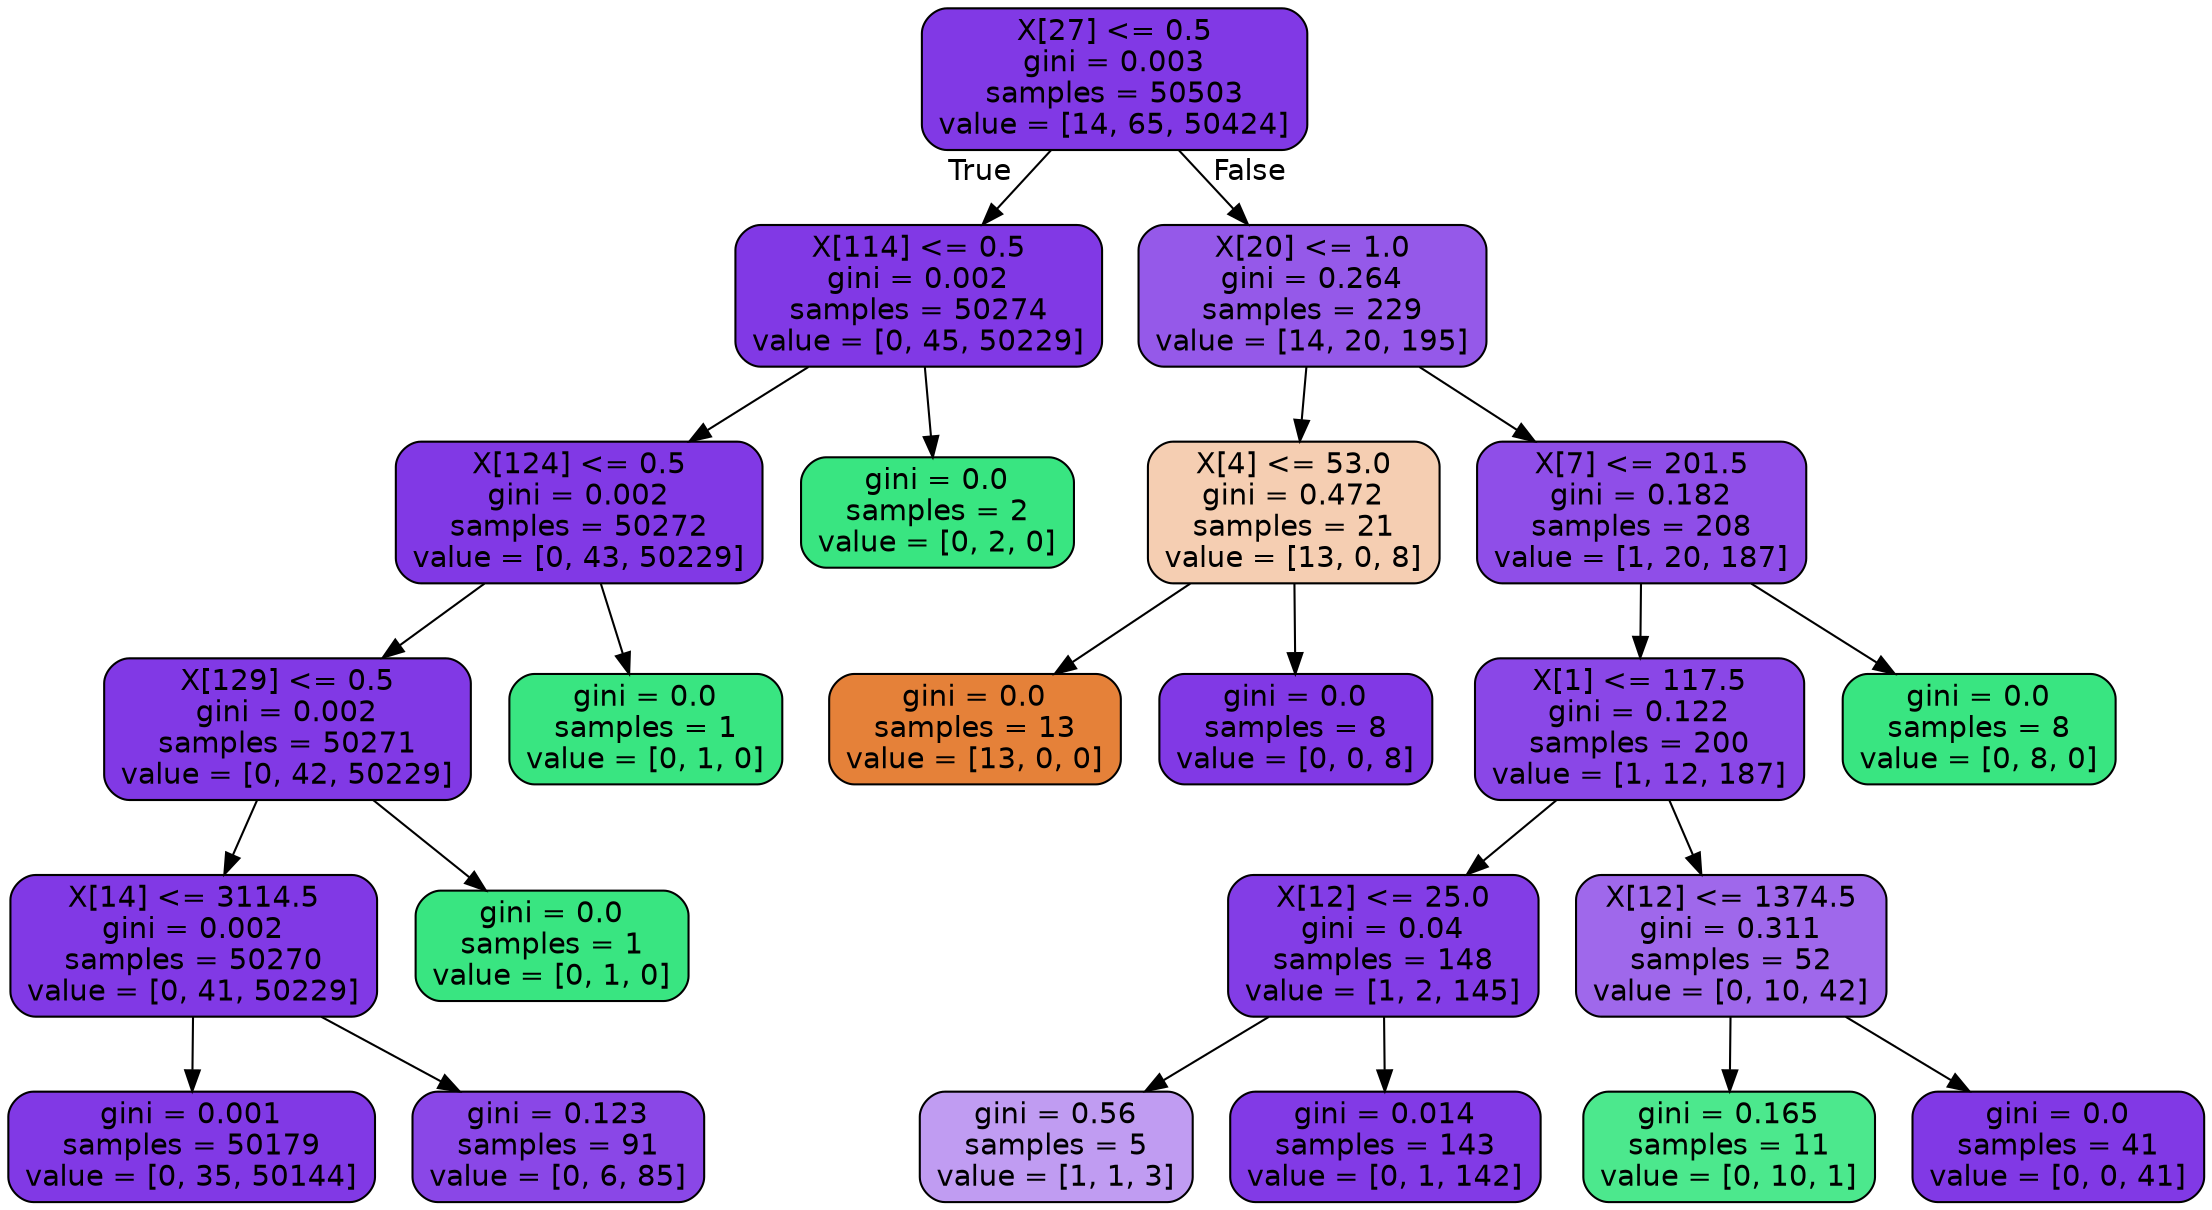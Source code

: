 digraph Tree {
node [shape=box, style="filled, rounded", color="black", fontname=helvetica] ;
edge [fontname=helvetica] ;
0 [label="X[27] <= 0.5\ngini = 0.003\nsamples = 50503\nvalue = [14, 65, 50424]", fillcolor="#8139e5ff"] ;
1 [label="X[114] <= 0.5\ngini = 0.002\nsamples = 50274\nvalue = [0, 45, 50229]", fillcolor="#8139e5ff"] ;
0 -> 1 [labeldistance=2.5, labelangle=45, headlabel="True"] ;
2 [label="X[124] <= 0.5\ngini = 0.002\nsamples = 50272\nvalue = [0, 43, 50229]", fillcolor="#8139e5ff"] ;
1 -> 2 ;
3 [label="X[129] <= 0.5\ngini = 0.002\nsamples = 50271\nvalue = [0, 42, 50229]", fillcolor="#8139e5ff"] ;
2 -> 3 ;
4 [label="X[14] <= 3114.5\ngini = 0.002\nsamples = 50270\nvalue = [0, 41, 50229]", fillcolor="#8139e5ff"] ;
3 -> 4 ;
5 [label="gini = 0.001\nsamples = 50179\nvalue = [0, 35, 50144]", fillcolor="#8139e5ff"] ;
4 -> 5 ;
6 [label="gini = 0.123\nsamples = 91\nvalue = [0, 6, 85]", fillcolor="#8139e5ed"] ;
4 -> 6 ;
7 [label="gini = 0.0\nsamples = 1\nvalue = [0, 1, 0]", fillcolor="#39e581ff"] ;
3 -> 7 ;
8 [label="gini = 0.0\nsamples = 1\nvalue = [0, 1, 0]", fillcolor="#39e581ff"] ;
2 -> 8 ;
9 [label="gini = 0.0\nsamples = 2\nvalue = [0, 2, 0]", fillcolor="#39e581ff"] ;
1 -> 9 ;
10 [label="X[20] <= 1.0\ngini = 0.264\nsamples = 229\nvalue = [14, 20, 195]", fillcolor="#8139e5d6"] ;
0 -> 10 [labeldistance=2.5, labelangle=-45, headlabel="False"] ;
11 [label="X[4] <= 53.0\ngini = 0.472\nsamples = 21\nvalue = [13, 0, 8]", fillcolor="#e5813962"] ;
10 -> 11 ;
12 [label="gini = 0.0\nsamples = 13\nvalue = [13, 0, 0]", fillcolor="#e58139ff"] ;
11 -> 12 ;
13 [label="gini = 0.0\nsamples = 8\nvalue = [0, 0, 8]", fillcolor="#8139e5ff"] ;
11 -> 13 ;
14 [label="X[7] <= 201.5\ngini = 0.182\nsamples = 208\nvalue = [1, 20, 187]", fillcolor="#8139e5e3"] ;
10 -> 14 ;
15 [label="X[1] <= 117.5\ngini = 0.122\nsamples = 200\nvalue = [1, 12, 187]", fillcolor="#8139e5ed"] ;
14 -> 15 ;
16 [label="X[12] <= 25.0\ngini = 0.04\nsamples = 148\nvalue = [1, 2, 145]", fillcolor="#8139e5fa"] ;
15 -> 16 ;
17 [label="gini = 0.56\nsamples = 5\nvalue = [1, 1, 3]", fillcolor="#8139e57f"] ;
16 -> 17 ;
18 [label="gini = 0.014\nsamples = 143\nvalue = [0, 1, 142]", fillcolor="#8139e5fd"] ;
16 -> 18 ;
19 [label="X[12] <= 1374.5\ngini = 0.311\nsamples = 52\nvalue = [0, 10, 42]", fillcolor="#8139e5c2"] ;
15 -> 19 ;
20 [label="gini = 0.165\nsamples = 11\nvalue = [0, 10, 1]", fillcolor="#39e581e6"] ;
19 -> 20 ;
21 [label="gini = 0.0\nsamples = 41\nvalue = [0, 0, 41]", fillcolor="#8139e5ff"] ;
19 -> 21 ;
22 [label="gini = 0.0\nsamples = 8\nvalue = [0, 8, 0]", fillcolor="#39e581ff"] ;
14 -> 22 ;
}